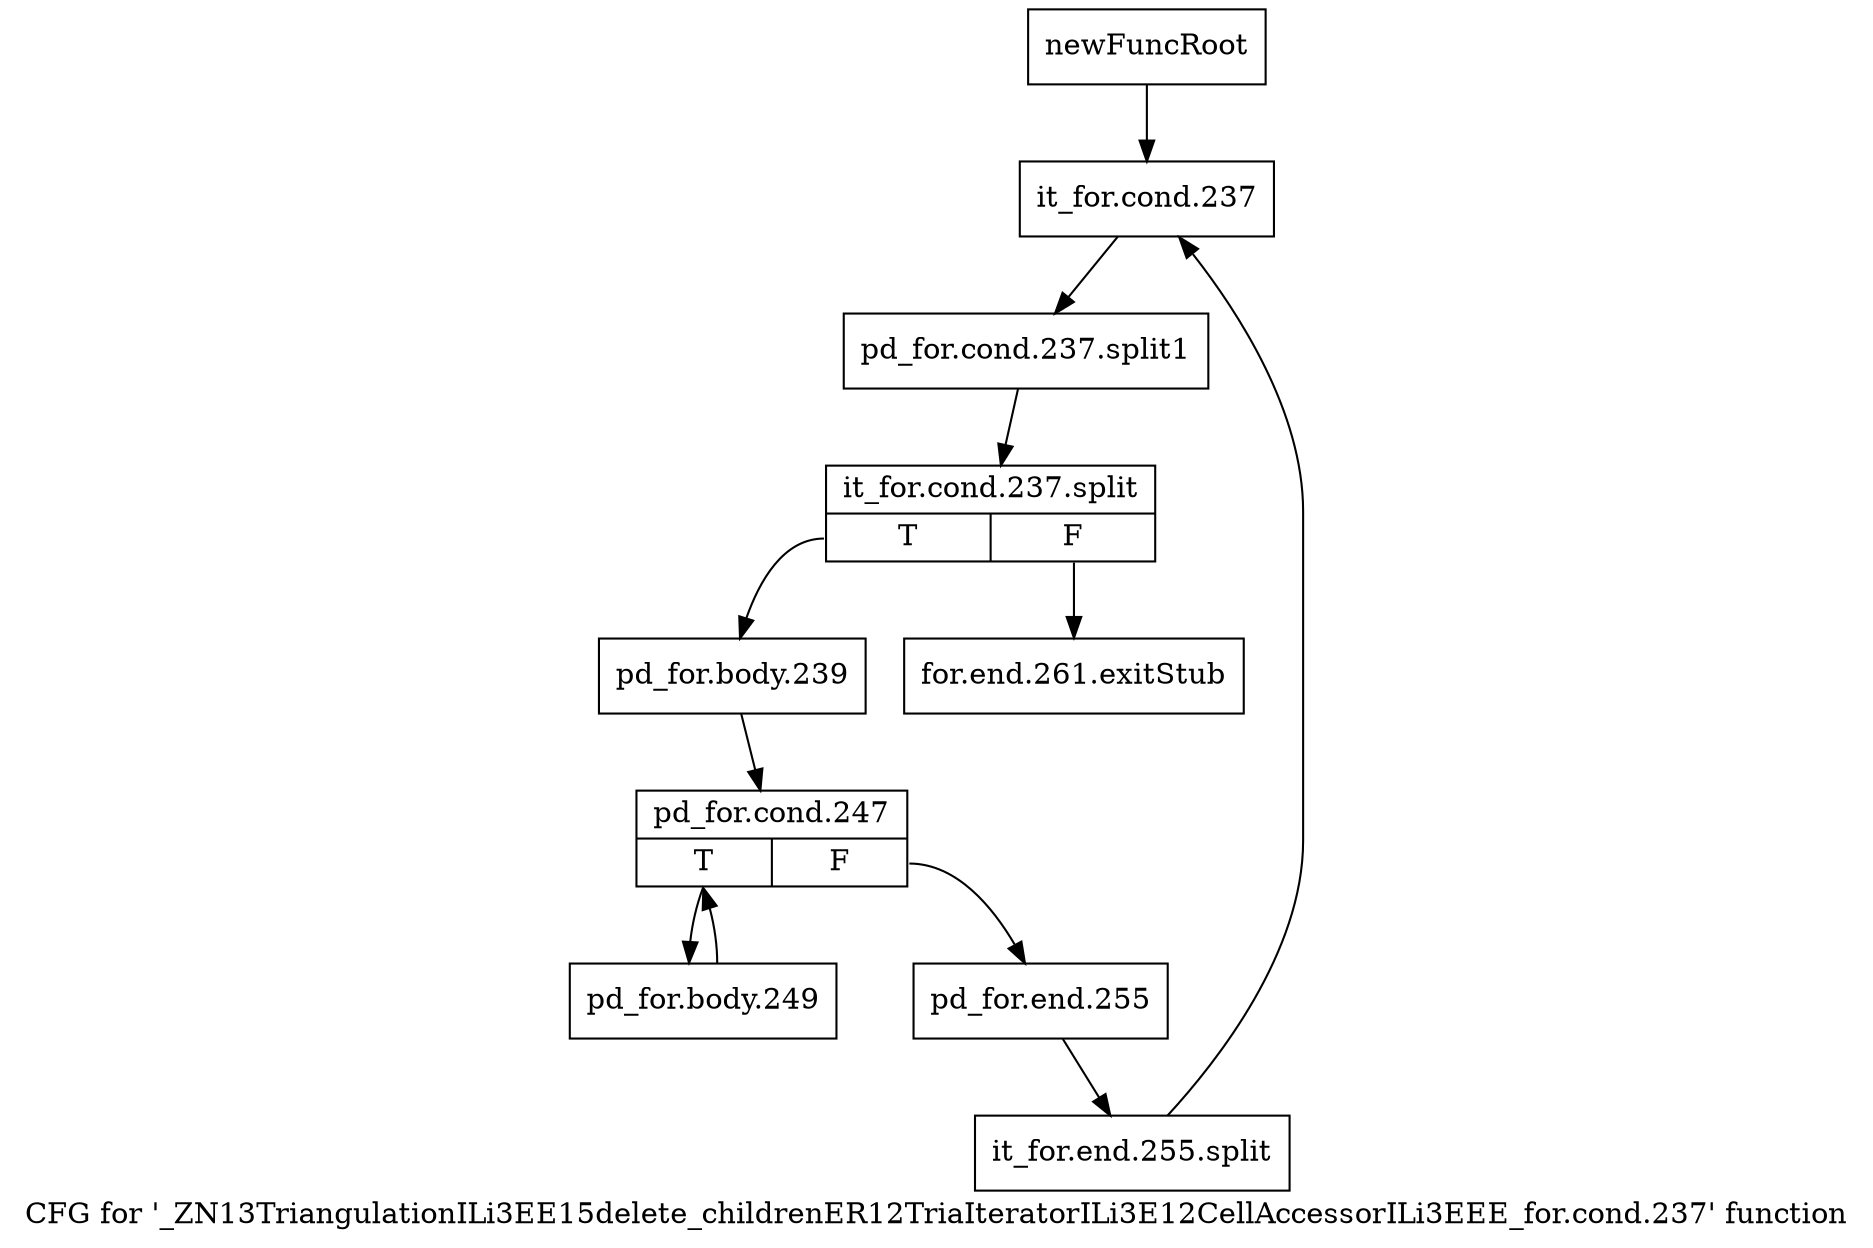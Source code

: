 digraph "CFG for '_ZN13TriangulationILi3EE15delete_childrenER12TriaIteratorILi3E12CellAccessorILi3EEE_for.cond.237' function" {
	label="CFG for '_ZN13TriangulationILi3EE15delete_childrenER12TriaIteratorILi3E12CellAccessorILi3EEE_for.cond.237' function";

	Node0x98725a0 [shape=record,label="{newFuncRoot}"];
	Node0x98725a0 -> Node0x9872640;
	Node0x98725f0 [shape=record,label="{for.end.261.exitStub}"];
	Node0x9872640 [shape=record,label="{it_for.cond.237}"];
	Node0x9872640 -> Node0xbcd1d30;
	Node0xbcd1d30 [shape=record,label="{pd_for.cond.237.split1}"];
	Node0xbcd1d30 -> Node0xbcd1ec0;
	Node0xbcd1ec0 [shape=record,label="{it_for.cond.237.split|{<s0>T|<s1>F}}"];
	Node0xbcd1ec0:s0 -> Node0x9872690;
	Node0xbcd1ec0:s1 -> Node0x98725f0;
	Node0x9872690 [shape=record,label="{pd_for.body.239}"];
	Node0x9872690 -> Node0x98726e0;
	Node0x98726e0 [shape=record,label="{pd_for.cond.247|{<s0>T|<s1>F}}"];
	Node0x98726e0:s0 -> Node0x9872780;
	Node0x98726e0:s1 -> Node0x9872730;
	Node0x9872730 [shape=record,label="{pd_for.end.255}"];
	Node0x9872730 -> Node0xbcd1ce0;
	Node0xbcd1ce0 [shape=record,label="{it_for.end.255.split}"];
	Node0xbcd1ce0 -> Node0x9872640;
	Node0x9872780 [shape=record,label="{pd_for.body.249}"];
	Node0x9872780 -> Node0x98726e0;
}
